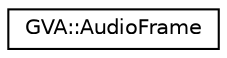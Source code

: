 digraph "Graphical Class Hierarchy"
{
 // LATEX_PDF_SIZE
  edge [fontname="Helvetica",fontsize="10",labelfontname="Helvetica",labelfontsize="10"];
  node [fontname="Helvetica",fontsize="10",shape=record];
  rankdir="LR";
  Node0 [label="GVA::AudioFrame",height=0.2,width=0.4,color="black", fillcolor="white", style="filled",URL="$classGVA_1_1AudioFrame.html",tooltip="This class represents audio frame - object for working with AudioEvent and Tensor objects which belon..."];
}
